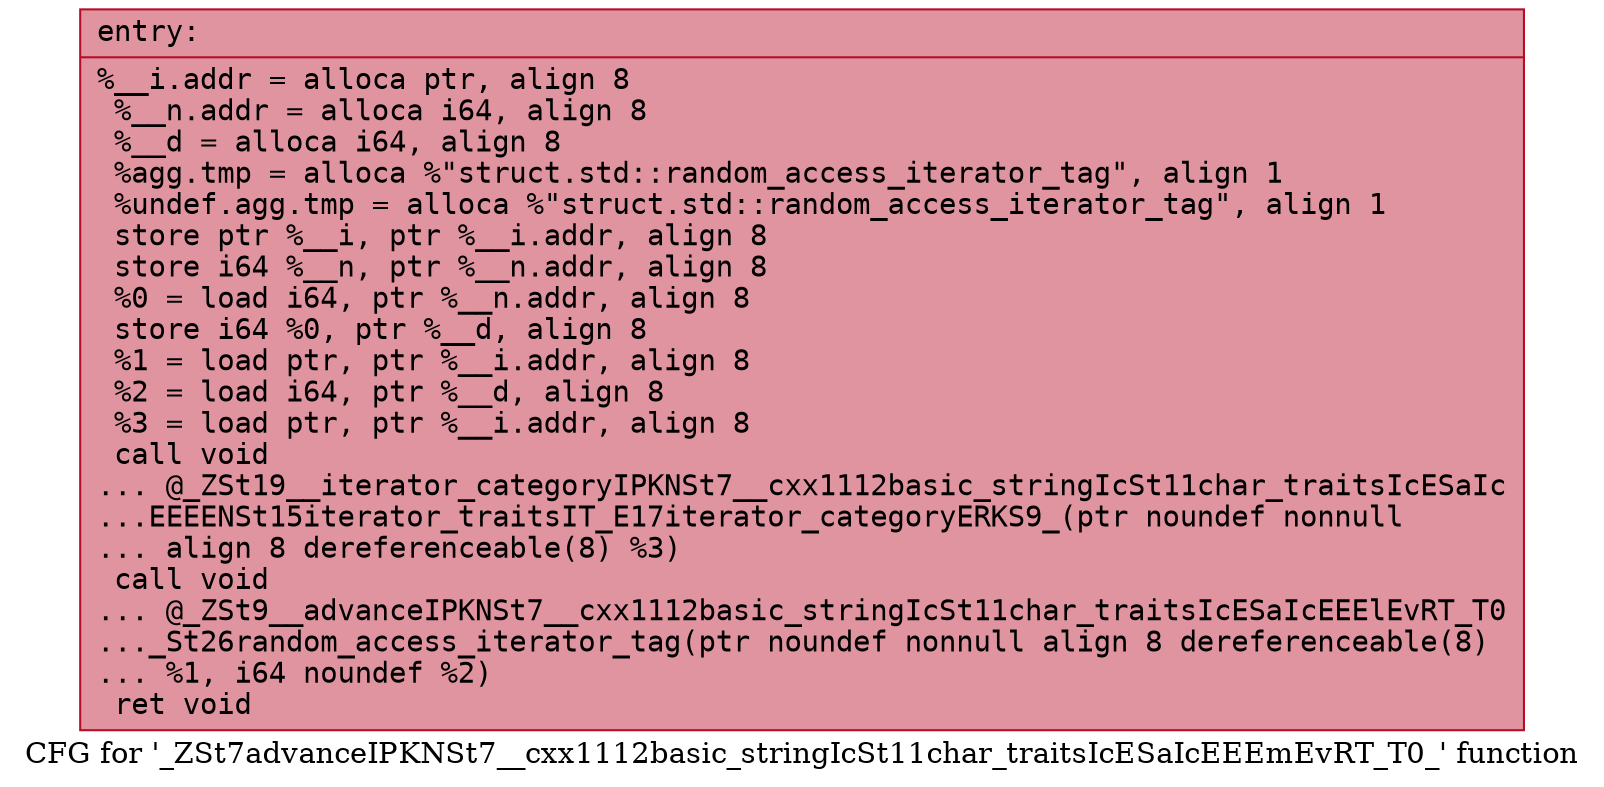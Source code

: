 digraph "CFG for '_ZSt7advanceIPKNSt7__cxx1112basic_stringIcSt11char_traitsIcESaIcEEEmEvRT_T0_' function" {
	label="CFG for '_ZSt7advanceIPKNSt7__cxx1112basic_stringIcSt11char_traitsIcESaIcEEEmEvRT_T0_' function";

	Node0x5651cd8bcea0 [shape=record,color="#b70d28ff", style=filled, fillcolor="#b70d2870" fontname="Courier",label="{entry:\l|  %__i.addr = alloca ptr, align 8\l  %__n.addr = alloca i64, align 8\l  %__d = alloca i64, align 8\l  %agg.tmp = alloca %\"struct.std::random_access_iterator_tag\", align 1\l  %undef.agg.tmp = alloca %\"struct.std::random_access_iterator_tag\", align 1\l  store ptr %__i, ptr %__i.addr, align 8\l  store i64 %__n, ptr %__n.addr, align 8\l  %0 = load i64, ptr %__n.addr, align 8\l  store i64 %0, ptr %__d, align 8\l  %1 = load ptr, ptr %__i.addr, align 8\l  %2 = load i64, ptr %__d, align 8\l  %3 = load ptr, ptr %__i.addr, align 8\l  call void\l... @_ZSt19__iterator_categoryIPKNSt7__cxx1112basic_stringIcSt11char_traitsIcESaIc\l...EEEENSt15iterator_traitsIT_E17iterator_categoryERKS9_(ptr noundef nonnull\l... align 8 dereferenceable(8) %3)\l  call void\l... @_ZSt9__advanceIPKNSt7__cxx1112basic_stringIcSt11char_traitsIcESaIcEEElEvRT_T0\l..._St26random_access_iterator_tag(ptr noundef nonnull align 8 dereferenceable(8)\l... %1, i64 noundef %2)\l  ret void\l}"];
}
